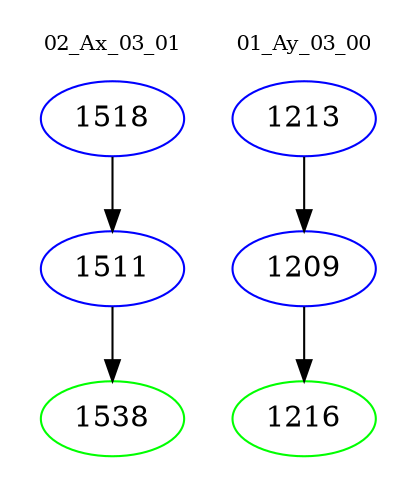 digraph{
subgraph cluster_0 {
color = white
label = "02_Ax_03_01";
fontsize=10;
T0_1518 [label="1518", color="blue"]
T0_1518 -> T0_1511 [color="black"]
T0_1511 [label="1511", color="blue"]
T0_1511 -> T0_1538 [color="black"]
T0_1538 [label="1538", color="green"]
}
subgraph cluster_1 {
color = white
label = "01_Ay_03_00";
fontsize=10;
T1_1213 [label="1213", color="blue"]
T1_1213 -> T1_1209 [color="black"]
T1_1209 [label="1209", color="blue"]
T1_1209 -> T1_1216 [color="black"]
T1_1216 [label="1216", color="green"]
}
}
